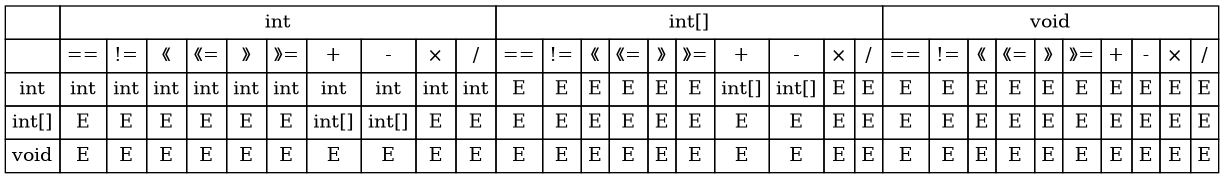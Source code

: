 @startdot
digraph G {
  test_table[shape=none,margin=0,label=<<table BORDER='0'
  CELLBORDER='1' CELLSPACING='0' CELLPADDING='4'>
  <tr>
      <td></td>
      <td colspan='10'>int</td>
      <td colspan='10'>int[]</td>
      <td colspan='10'>void</td>
  </tr>
  <tr>
      <td></td>
      <td>==</td>
      <td>!=</td>
      <td>《</td>
      <td>《=</td>
      <td>》</td>
      <td>》=</td>
      <td>+</td>
      <td>-</td>
      <td>×</td>
      <td>/</td>

      <td>==</td>
      <td>!=</td>
      <td>《</td>
      <td>《=</td>
      <td>》</td>
      <td>》=</td>
      <td>+</td>
      <td>-</td>
      <td>×</td>
      <td>/</td>

      <td>==</td>
      <td>!=</td>
      <td>《</td>
      <td>《=</td>
      <td>》</td>
      <td>》=</td>
      <td>+</td>
      <td>-</td>
      <td>×</td>
      <td>/</td>
  </tr>
  <tr>
      <td>int</td>
      <td>int</td>
      <td>int</td>
      <td>int</td>
      <td>int</td>
      <td>int</td>
      <td>int</td>
      <td>int</td>
      <td>int</td>
      <td>int</td>
      <td>int</td>

      <td>E</td>
      <td>E</td>
      <td>E</td>
      <td>E</td>
      <td>E</td>
      <td>E</td>
      <td>int[]</td>
      <td>int[]</td>
      <td>E</td>
      <td>E</td>

      <td>E</td>
      <td>E</td>
      <td>E</td>
      <td>E</td>
      <td>E</td>
      <td>E</td>
      <td>E</td>
      <td>E</td>
      <td>E</td>
      <td>E</td>

  </tr>
  <tr>
      <td>int[]</td>
      <td>E</td>
      <td>E</td>
      <td>E</td>
      <td>E</td>
      <td>E</td>
      <td>E</td>
      <td>int[]</td>
      <td>int[]</td>
      <td>E</td>
      <td>E</td>
      <td>E</td>

      <td>E</td>
      <td>E</td>
      <td>E</td>
      <td>E</td>
      <td>E</td>
      <td>E</td>
      <td>E</td>
      <td>E</td>
      <td>E</td>

      <td>E</td>
      <td>E</td>
      <td>E</td>
      <td>E</td>
      <td>E</td>
      <td>E</td>
      <td>E</td>
      <td>E</td>
      <td>E</td>
      <td>E</td>
  </tr>
  <tr>
      <td>void</td>
      <td>E</td>
      <td>E</td>
      <td>E</td>
      <td>E</td>
      <td>E</td>
      <td>E</td>
      <td>E</td>
      <td>E</td>
      <td>E</td>
      <td>E</td>
      <td>E</td>

      <td>E</td>
      <td>E</td>
      <td>E</td>
      <td>E</td>
      <td>E</td>
      <td>E</td>
      <td>E</td>
      <td>E</td>
      <td>E</td>

      <td>E</td>
      <td>E</td>
      <td>E</td>
      <td>E</td>
      <td>E</td>
      <td>E</td>
      <td>E</td>
      <td>E</td>
      <td>E</td>
      <td>E</td>
  </tr>
</table>>]
}
@enddot